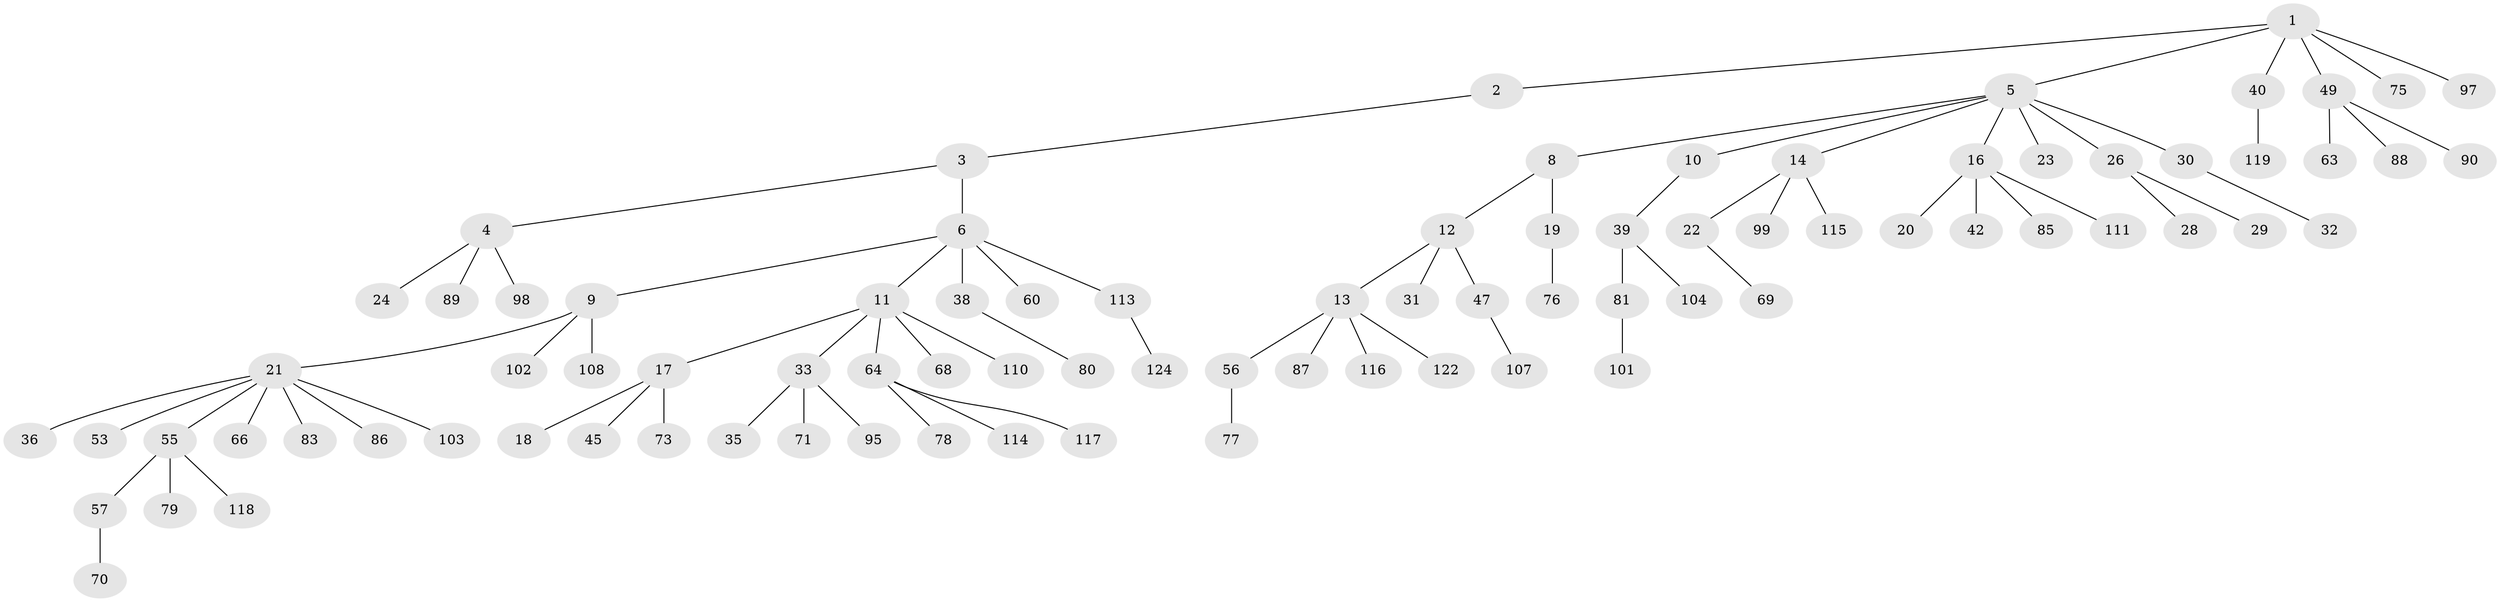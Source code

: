 // original degree distribution, {6: 0.024, 2: 0.256, 4: 0.08, 3: 0.12, 1: 0.488, 5: 0.032}
// Generated by graph-tools (version 1.1) at 2025/11/02/27/25 16:11:26]
// undirected, 86 vertices, 85 edges
graph export_dot {
graph [start="1"]
  node [color=gray90,style=filled];
  1 [super="+58"];
  2;
  3 [super="+7"];
  4 [super="+48"];
  5 [super="+15"];
  6 [super="+94"];
  8;
  9 [super="+34"];
  10 [super="+91"];
  11 [super="+37"];
  12 [super="+25"];
  13 [super="+51"];
  14 [super="+67"];
  16 [super="+62"];
  17 [super="+41"];
  18;
  19 [super="+44"];
  20;
  21 [super="+50"];
  22 [super="+59"];
  23;
  24 [super="+82"];
  26 [super="+27"];
  28;
  29 [super="+84"];
  30;
  31 [super="+74"];
  32 [super="+106"];
  33 [super="+46"];
  35;
  36 [super="+43"];
  38 [super="+52"];
  39 [super="+120"];
  40 [super="+54"];
  42;
  45 [super="+96"];
  47;
  49 [super="+61"];
  53;
  55 [super="+65"];
  56;
  57;
  60;
  63 [super="+112"];
  64 [super="+72"];
  66 [super="+92"];
  68 [super="+125"];
  69;
  70 [super="+105"];
  71;
  73;
  75;
  76;
  77;
  78;
  79;
  80;
  81 [super="+109"];
  83 [super="+123"];
  85;
  86;
  87;
  88 [super="+93"];
  89 [super="+100"];
  90;
  95;
  97;
  98;
  99;
  101;
  102;
  103;
  104;
  107;
  108;
  110;
  111;
  113 [super="+121"];
  114;
  115;
  116;
  117;
  118;
  119;
  122;
  124;
  1 -- 2;
  1 -- 5;
  1 -- 40;
  1 -- 49;
  1 -- 75;
  1 -- 97;
  2 -- 3;
  3 -- 4;
  3 -- 6;
  4 -- 24;
  4 -- 89;
  4 -- 98;
  5 -- 8;
  5 -- 10;
  5 -- 14;
  5 -- 23;
  5 -- 16;
  5 -- 26;
  5 -- 30;
  6 -- 9;
  6 -- 11;
  6 -- 38;
  6 -- 60;
  6 -- 113;
  8 -- 12;
  8 -- 19;
  9 -- 21;
  9 -- 108;
  9 -- 102;
  10 -- 39;
  11 -- 17;
  11 -- 33;
  11 -- 110;
  11 -- 64;
  11 -- 68;
  12 -- 13;
  12 -- 47;
  12 -- 31;
  13 -- 87;
  13 -- 116;
  13 -- 56;
  13 -- 122;
  14 -- 22;
  14 -- 115;
  14 -- 99;
  16 -- 20;
  16 -- 42;
  16 -- 111;
  16 -- 85;
  17 -- 18;
  17 -- 45;
  17 -- 73;
  19 -- 76;
  21 -- 36;
  21 -- 55;
  21 -- 86;
  21 -- 66;
  21 -- 83;
  21 -- 53;
  21 -- 103;
  22 -- 69;
  26 -- 28;
  26 -- 29;
  30 -- 32;
  33 -- 35;
  33 -- 71;
  33 -- 95;
  38 -- 80;
  39 -- 81;
  39 -- 104;
  40 -- 119;
  47 -- 107;
  49 -- 90;
  49 -- 88;
  49 -- 63;
  55 -- 57;
  55 -- 79;
  55 -- 118;
  56 -- 77;
  57 -- 70;
  64 -- 78;
  64 -- 114;
  64 -- 117;
  81 -- 101;
  113 -- 124;
}
